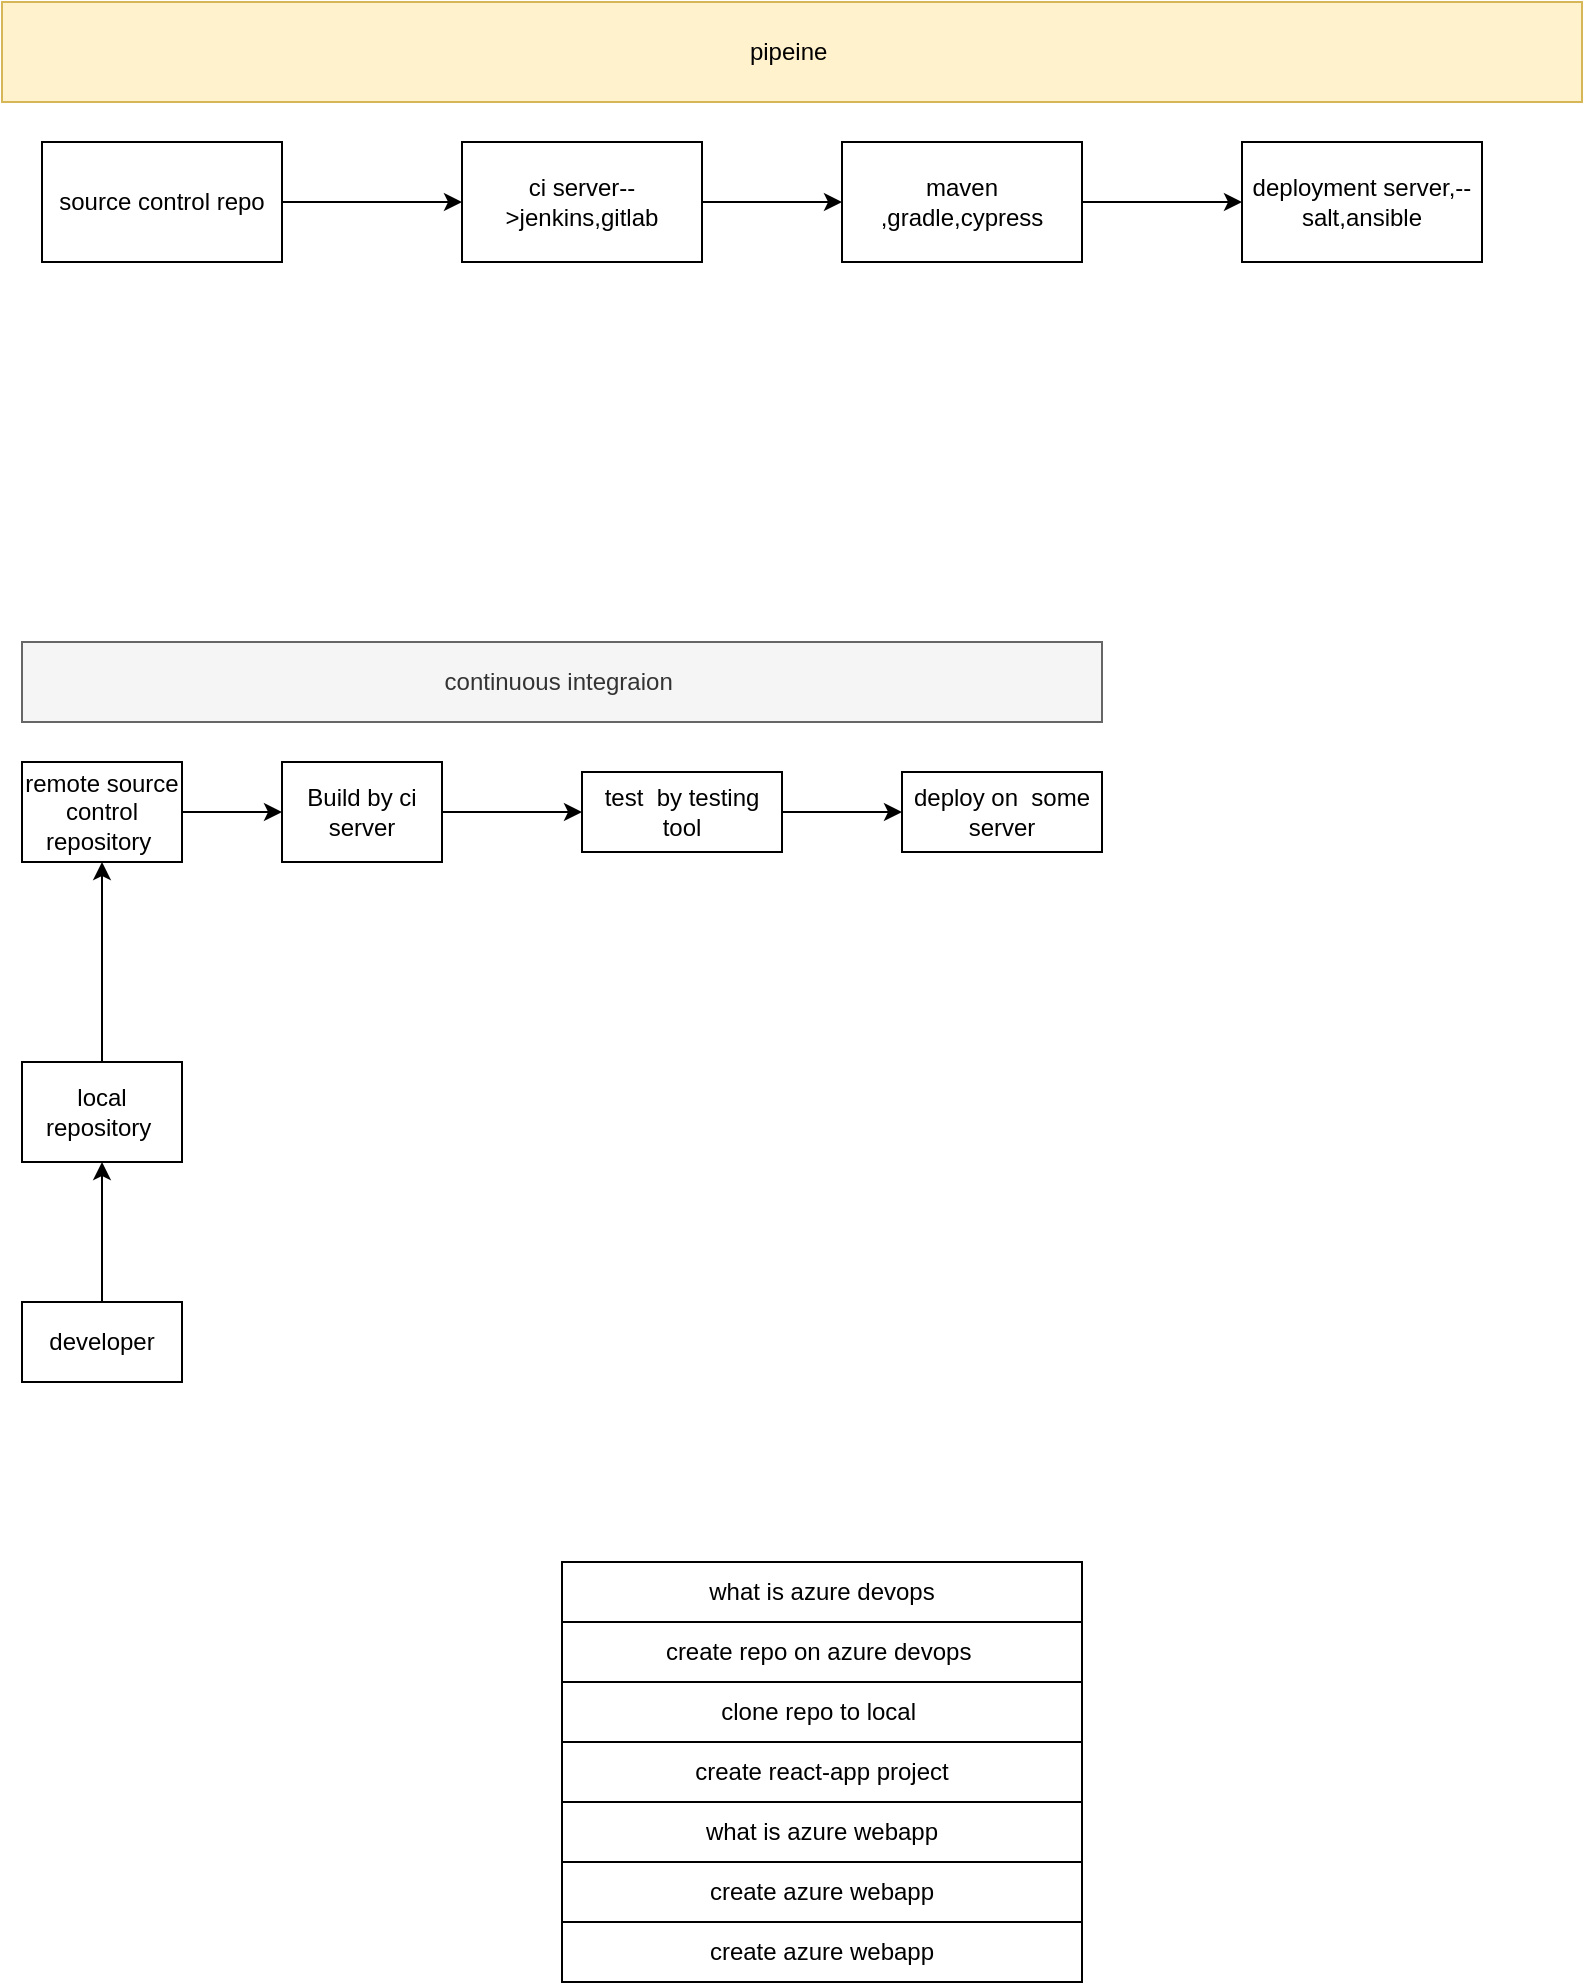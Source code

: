<mxfile version="14.6.10" type="github">
  <diagram id="NxdACNmFoD3Xdb2OtKcL" name="Page-1">
    <mxGraphModel dx="868" dy="450" grid="1" gridSize="10" guides="1" tooltips="1" connect="1" arrows="1" fold="1" page="1" pageScale="1" pageWidth="1100" pageHeight="850" math="0" shadow="0">
      <root>
        <mxCell id="0" />
        <mxCell id="1" parent="0" />
        <mxCell id="9UxhFUJoxMNwxkB32EQx-5" value="" style="edgeStyle=orthogonalEdgeStyle;rounded=0;orthogonalLoop=1;jettySize=auto;html=1;" parent="1" source="9UxhFUJoxMNwxkB32EQx-1" target="9UxhFUJoxMNwxkB32EQx-2" edge="1">
          <mxGeometry relative="1" as="geometry" />
        </mxCell>
        <mxCell id="9UxhFUJoxMNwxkB32EQx-1" value="remote source control repository&amp;nbsp;" style="rounded=0;whiteSpace=wrap;html=1;" parent="1" vertex="1">
          <mxGeometry x="20" y="540" width="80" height="50" as="geometry" />
        </mxCell>
        <mxCell id="9UxhFUJoxMNwxkB32EQx-9" value="" style="edgeStyle=orthogonalEdgeStyle;rounded=0;orthogonalLoop=1;jettySize=auto;html=1;" parent="1" source="9UxhFUJoxMNwxkB32EQx-2" target="9UxhFUJoxMNwxkB32EQx-8" edge="1">
          <mxGeometry relative="1" as="geometry" />
        </mxCell>
        <mxCell id="9UxhFUJoxMNwxkB32EQx-2" value="Build by ci server" style="rounded=0;whiteSpace=wrap;html=1;" parent="1" vertex="1">
          <mxGeometry x="150" y="540" width="80" height="50" as="geometry" />
        </mxCell>
        <mxCell id="9UxhFUJoxMNwxkB32EQx-12" value="" style="edgeStyle=orthogonalEdgeStyle;rounded=0;orthogonalLoop=1;jettySize=auto;html=1;" parent="1" source="9UxhFUJoxMNwxkB32EQx-8" target="9UxhFUJoxMNwxkB32EQx-11" edge="1">
          <mxGeometry relative="1" as="geometry" />
        </mxCell>
        <mxCell id="9UxhFUJoxMNwxkB32EQx-8" value="test&amp;nbsp; by testing tool" style="rounded=0;whiteSpace=wrap;html=1;" parent="1" vertex="1">
          <mxGeometry x="300" y="545" width="100" height="40" as="geometry" />
        </mxCell>
        <mxCell id="9UxhFUJoxMNwxkB32EQx-10" value="continuous integraion&amp;nbsp;" style="rounded=0;whiteSpace=wrap;html=1;fillColor=#f5f5f5;strokeColor=#666666;fontColor=#333333;" parent="1" vertex="1">
          <mxGeometry x="20" y="480" width="540" height="40" as="geometry" />
        </mxCell>
        <mxCell id="9UxhFUJoxMNwxkB32EQx-11" value="deploy on&amp;nbsp; some server" style="rounded=0;whiteSpace=wrap;html=1;" parent="1" vertex="1">
          <mxGeometry x="460" y="545" width="100" height="40" as="geometry" />
        </mxCell>
        <mxCell id="9UxhFUJoxMNwxkB32EQx-15" value="" style="edgeStyle=orthogonalEdgeStyle;rounded=0;orthogonalLoop=1;jettySize=auto;html=1;" parent="1" source="9UxhFUJoxMNwxkB32EQx-14" target="9UxhFUJoxMNwxkB32EQx-1" edge="1">
          <mxGeometry relative="1" as="geometry" />
        </mxCell>
        <mxCell id="9UxhFUJoxMNwxkB32EQx-14" value="local repository&amp;nbsp;" style="rounded=0;whiteSpace=wrap;html=1;" parent="1" vertex="1">
          <mxGeometry x="20" y="690" width="80" height="50" as="geometry" />
        </mxCell>
        <mxCell id="9UxhFUJoxMNwxkB32EQx-17" value="" style="edgeStyle=orthogonalEdgeStyle;rounded=0;orthogonalLoop=1;jettySize=auto;html=1;" parent="1" source="9UxhFUJoxMNwxkB32EQx-16" target="9UxhFUJoxMNwxkB32EQx-14" edge="1">
          <mxGeometry relative="1" as="geometry" />
        </mxCell>
        <mxCell id="9UxhFUJoxMNwxkB32EQx-16" value="developer" style="rounded=0;whiteSpace=wrap;html=1;" parent="1" vertex="1">
          <mxGeometry x="20" y="810" width="80" height="40" as="geometry" />
        </mxCell>
        <mxCell id="9UxhFUJoxMNwxkB32EQx-19" value="what is azure devops" style="rounded=0;whiteSpace=wrap;html=1;" parent="1" vertex="1">
          <mxGeometry x="290" y="940" width="260" height="30" as="geometry" />
        </mxCell>
        <mxCell id="2LHFZdpEcFpml1XUHQaW-14" value="" style="edgeStyle=orthogonalEdgeStyle;rounded=0;orthogonalLoop=1;jettySize=auto;html=1;" edge="1" parent="1" source="2LHFZdpEcFpml1XUHQaW-1" target="2LHFZdpEcFpml1XUHQaW-3">
          <mxGeometry relative="1" as="geometry" />
        </mxCell>
        <mxCell id="2LHFZdpEcFpml1XUHQaW-1" value="ci server--&amp;gt;jenkins,gitlab" style="rounded=0;whiteSpace=wrap;html=1;" vertex="1" parent="1">
          <mxGeometry x="240" y="230" width="120" height="60" as="geometry" />
        </mxCell>
        <mxCell id="2LHFZdpEcFpml1XUHQaW-13" value="" style="edgeStyle=orthogonalEdgeStyle;rounded=0;orthogonalLoop=1;jettySize=auto;html=1;" edge="1" parent="1" source="2LHFZdpEcFpml1XUHQaW-2" target="2LHFZdpEcFpml1XUHQaW-1">
          <mxGeometry relative="1" as="geometry" />
        </mxCell>
        <mxCell id="2LHFZdpEcFpml1XUHQaW-2" value="source control repo" style="rounded=0;whiteSpace=wrap;html=1;" vertex="1" parent="1">
          <mxGeometry x="30" y="230" width="120" height="60" as="geometry" />
        </mxCell>
        <mxCell id="2LHFZdpEcFpml1XUHQaW-15" value="" style="edgeStyle=orthogonalEdgeStyle;rounded=0;orthogonalLoop=1;jettySize=auto;html=1;" edge="1" parent="1" source="2LHFZdpEcFpml1XUHQaW-3" target="2LHFZdpEcFpml1XUHQaW-4">
          <mxGeometry relative="1" as="geometry" />
        </mxCell>
        <mxCell id="2LHFZdpEcFpml1XUHQaW-3" value="maven ,gradle,cypress" style="rounded=0;whiteSpace=wrap;html=1;" vertex="1" parent="1">
          <mxGeometry x="430" y="230" width="120" height="60" as="geometry" />
        </mxCell>
        <mxCell id="2LHFZdpEcFpml1XUHQaW-4" value="deployment server,--salt,ansible" style="rounded=0;whiteSpace=wrap;html=1;" vertex="1" parent="1">
          <mxGeometry x="630" y="230" width="120" height="60" as="geometry" />
        </mxCell>
        <mxCell id="2LHFZdpEcFpml1XUHQaW-6" value="pipeine&amp;nbsp;" style="rounded=0;whiteSpace=wrap;html=1;fillColor=#fff2cc;strokeColor=#d6b656;" vertex="1" parent="1">
          <mxGeometry x="10" y="160" width="790" height="50" as="geometry" />
        </mxCell>
        <mxCell id="2LHFZdpEcFpml1XUHQaW-7" value="create repo on azure devops&amp;nbsp;" style="rounded=0;whiteSpace=wrap;html=1;" vertex="1" parent="1">
          <mxGeometry x="290" y="970" width="260" height="30" as="geometry" />
        </mxCell>
        <mxCell id="2LHFZdpEcFpml1XUHQaW-8" value="clone repo to local&amp;nbsp;" style="rounded=0;whiteSpace=wrap;html=1;" vertex="1" parent="1">
          <mxGeometry x="290" y="1000" width="260" height="30" as="geometry" />
        </mxCell>
        <mxCell id="2LHFZdpEcFpml1XUHQaW-9" value="create react-app project" style="rounded=0;whiteSpace=wrap;html=1;" vertex="1" parent="1">
          <mxGeometry x="290" y="1030" width="260" height="30" as="geometry" />
        </mxCell>
        <mxCell id="2LHFZdpEcFpml1XUHQaW-10" value="what is azure webapp" style="rounded=0;whiteSpace=wrap;html=1;" vertex="1" parent="1">
          <mxGeometry x="290" y="1060" width="260" height="30" as="geometry" />
        </mxCell>
        <mxCell id="2LHFZdpEcFpml1XUHQaW-11" value="create azure webapp" style="rounded=0;whiteSpace=wrap;html=1;" vertex="1" parent="1">
          <mxGeometry x="290" y="1090" width="260" height="30" as="geometry" />
        </mxCell>
        <mxCell id="2LHFZdpEcFpml1XUHQaW-12" value="create azure webapp" style="rounded=0;whiteSpace=wrap;html=1;" vertex="1" parent="1">
          <mxGeometry x="290" y="1120" width="260" height="30" as="geometry" />
        </mxCell>
      </root>
    </mxGraphModel>
  </diagram>
</mxfile>
